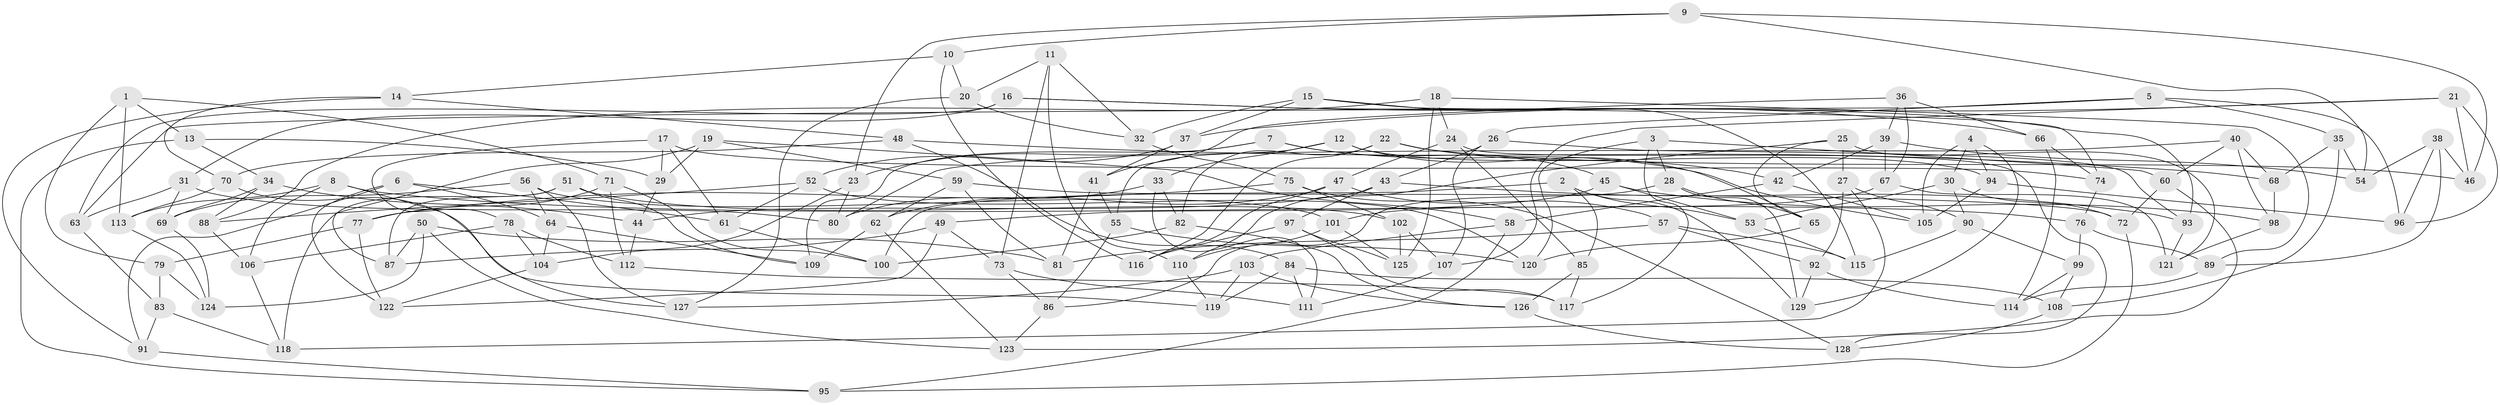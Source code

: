 // Generated by graph-tools (version 1.1) at 2025/26/03/09/25 03:26:52]
// undirected, 129 vertices, 258 edges
graph export_dot {
graph [start="1"]
  node [color=gray90,style=filled];
  1;
  2;
  3;
  4;
  5;
  6;
  7;
  8;
  9;
  10;
  11;
  12;
  13;
  14;
  15;
  16;
  17;
  18;
  19;
  20;
  21;
  22;
  23;
  24;
  25;
  26;
  27;
  28;
  29;
  30;
  31;
  32;
  33;
  34;
  35;
  36;
  37;
  38;
  39;
  40;
  41;
  42;
  43;
  44;
  45;
  46;
  47;
  48;
  49;
  50;
  51;
  52;
  53;
  54;
  55;
  56;
  57;
  58;
  59;
  60;
  61;
  62;
  63;
  64;
  65;
  66;
  67;
  68;
  69;
  70;
  71;
  72;
  73;
  74;
  75;
  76;
  77;
  78;
  79;
  80;
  81;
  82;
  83;
  84;
  85;
  86;
  87;
  88;
  89;
  90;
  91;
  92;
  93;
  94;
  95;
  96;
  97;
  98;
  99;
  100;
  101;
  102;
  103;
  104;
  105;
  106;
  107;
  108;
  109;
  110;
  111;
  112;
  113;
  114;
  115;
  116;
  117;
  118;
  119;
  120;
  121;
  122;
  123;
  124;
  125;
  126;
  127;
  128;
  129;
  1 -- 113;
  1 -- 79;
  1 -- 71;
  1 -- 13;
  2 -- 129;
  2 -- 53;
  2 -- 100;
  2 -- 85;
  3 -- 28;
  3 -- 117;
  3 -- 120;
  3 -- 60;
  4 -- 30;
  4 -- 129;
  4 -- 94;
  4 -- 105;
  5 -- 35;
  5 -- 96;
  5 -- 63;
  5 -- 26;
  6 -- 61;
  6 -- 122;
  6 -- 64;
  6 -- 91;
  7 -- 105;
  7 -- 23;
  7 -- 109;
  7 -- 45;
  8 -- 76;
  8 -- 113;
  8 -- 106;
  8 -- 127;
  9 -- 10;
  9 -- 23;
  9 -- 46;
  9 -- 54;
  10 -- 14;
  10 -- 116;
  10 -- 20;
  11 -- 73;
  11 -- 110;
  11 -- 20;
  11 -- 32;
  12 -- 55;
  12 -- 65;
  12 -- 33;
  12 -- 94;
  13 -- 34;
  13 -- 29;
  13 -- 95;
  14 -- 91;
  14 -- 48;
  14 -- 70;
  15 -- 74;
  15 -- 37;
  15 -- 115;
  15 -- 32;
  16 -- 63;
  16 -- 93;
  16 -- 31;
  16 -- 66;
  17 -- 61;
  17 -- 78;
  17 -- 29;
  17 -- 74;
  18 -- 89;
  18 -- 24;
  18 -- 125;
  18 -- 88;
  19 -- 87;
  19 -- 29;
  19 -- 58;
  19 -- 59;
  20 -- 32;
  20 -- 127;
  21 -- 96;
  21 -- 107;
  21 -- 37;
  21 -- 46;
  22 -- 116;
  22 -- 42;
  22 -- 82;
  22 -- 46;
  23 -- 80;
  23 -- 104;
  24 -- 85;
  24 -- 128;
  24 -- 47;
  25 -- 27;
  25 -- 65;
  25 -- 110;
  25 -- 121;
  26 -- 43;
  26 -- 93;
  26 -- 107;
  27 -- 92;
  27 -- 90;
  27 -- 118;
  28 -- 129;
  28 -- 86;
  28 -- 65;
  29 -- 44;
  30 -- 72;
  30 -- 90;
  30 -- 53;
  31 -- 69;
  31 -- 80;
  31 -- 63;
  32 -- 75;
  33 -- 80;
  33 -- 111;
  33 -- 82;
  34 -- 88;
  34 -- 69;
  34 -- 44;
  35 -- 68;
  35 -- 54;
  35 -- 108;
  36 -- 66;
  36 -- 67;
  36 -- 39;
  36 -- 41;
  37 -- 41;
  37 -- 52;
  38 -- 54;
  38 -- 46;
  38 -- 89;
  38 -- 96;
  39 -- 42;
  39 -- 54;
  39 -- 67;
  40 -- 80;
  40 -- 68;
  40 -- 98;
  40 -- 60;
  41 -- 55;
  41 -- 81;
  42 -- 58;
  42 -- 105;
  43 -- 93;
  43 -- 97;
  43 -- 44;
  44 -- 112;
  45 -- 98;
  45 -- 53;
  45 -- 49;
  47 -- 57;
  47 -- 116;
  47 -- 62;
  48 -- 84;
  48 -- 68;
  48 -- 70;
  49 -- 73;
  49 -- 122;
  49 -- 87;
  50 -- 123;
  50 -- 87;
  50 -- 124;
  50 -- 81;
  51 -- 118;
  51 -- 102;
  51 -- 109;
  51 -- 87;
  52 -- 120;
  52 -- 88;
  52 -- 61;
  53 -- 115;
  55 -- 86;
  55 -- 120;
  56 -- 127;
  56 -- 101;
  56 -- 69;
  56 -- 64;
  57 -- 92;
  57 -- 81;
  57 -- 115;
  58 -- 103;
  58 -- 95;
  59 -- 72;
  59 -- 62;
  59 -- 81;
  60 -- 123;
  60 -- 72;
  61 -- 100;
  62 -- 109;
  62 -- 123;
  63 -- 83;
  64 -- 109;
  64 -- 104;
  65 -- 120;
  66 -- 74;
  66 -- 114;
  67 -- 101;
  67 -- 121;
  68 -- 98;
  69 -- 124;
  70 -- 113;
  70 -- 119;
  71 -- 112;
  71 -- 77;
  71 -- 100;
  72 -- 95;
  73 -- 111;
  73 -- 86;
  74 -- 76;
  75 -- 128;
  75 -- 102;
  75 -- 77;
  76 -- 89;
  76 -- 99;
  77 -- 122;
  77 -- 79;
  78 -- 112;
  78 -- 104;
  78 -- 106;
  79 -- 124;
  79 -- 83;
  82 -- 100;
  82 -- 126;
  83 -- 118;
  83 -- 91;
  84 -- 119;
  84 -- 108;
  84 -- 111;
  85 -- 117;
  85 -- 126;
  86 -- 123;
  88 -- 106;
  89 -- 114;
  90 -- 115;
  90 -- 99;
  91 -- 95;
  92 -- 129;
  92 -- 114;
  93 -- 121;
  94 -- 96;
  94 -- 105;
  97 -- 125;
  97 -- 117;
  97 -- 116;
  98 -- 121;
  99 -- 108;
  99 -- 114;
  101 -- 110;
  101 -- 125;
  102 -- 125;
  102 -- 107;
  103 -- 119;
  103 -- 127;
  103 -- 126;
  104 -- 122;
  106 -- 118;
  107 -- 111;
  108 -- 128;
  110 -- 119;
  112 -- 117;
  113 -- 124;
  126 -- 128;
}

